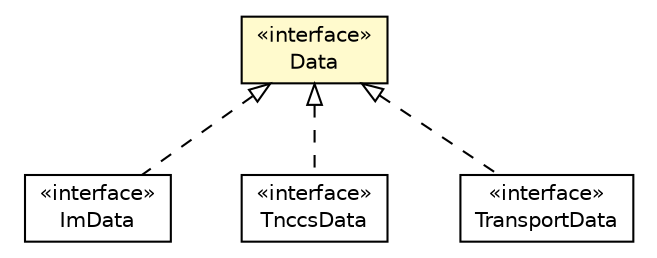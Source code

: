 #!/usr/local/bin/dot
#
# Class diagram 
# Generated by UMLGraph version R5_6 (http://www.umlgraph.org/)
#

digraph G {
	edge [fontname="Helvetica",fontsize=10,labelfontname="Helvetica",labelfontsize=10];
	node [fontname="Helvetica",fontsize=10,shape=plaintext];
	nodesep=0.25;
	ranksep=0.5;
	// de.hsbremen.tc.tnc.message.m.ImData
	c26880 [label=<<table title="de.hsbremen.tc.tnc.message.m.ImData" border="0" cellborder="1" cellspacing="0" cellpadding="2" port="p" href="./m/ImData.html">
		<tr><td><table border="0" cellspacing="0" cellpadding="1">
<tr><td align="center" balign="center"> &#171;interface&#187; </td></tr>
<tr><td align="center" balign="center"> ImData </td></tr>
		</table></td></tr>
		</table>>, URL="./m/ImData.html", fontname="Helvetica", fontcolor="black", fontsize=10.0];
	// de.hsbremen.tc.tnc.message.tnccs.TnccsData
	c26893 [label=<<table title="de.hsbremen.tc.tnc.message.tnccs.TnccsData" border="0" cellborder="1" cellspacing="0" cellpadding="2" port="p" href="./tnccs/TnccsData.html">
		<tr><td><table border="0" cellspacing="0" cellpadding="1">
<tr><td align="center" balign="center"> &#171;interface&#187; </td></tr>
<tr><td align="center" balign="center"> TnccsData </td></tr>
		</table></td></tr>
		</table>>, URL="./tnccs/TnccsData.html", fontname="Helvetica", fontcolor="black", fontsize=10.0];
	// de.hsbremen.tc.tnc.message.Data
	c26897 [label=<<table title="de.hsbremen.tc.tnc.message.Data" border="0" cellborder="1" cellspacing="0" cellpadding="2" port="p" bgcolor="lemonChiffon" href="./Data.html">
		<tr><td><table border="0" cellspacing="0" cellpadding="1">
<tr><td align="center" balign="center"> &#171;interface&#187; </td></tr>
<tr><td align="center" balign="center"> Data </td></tr>
		</table></td></tr>
		</table>>, URL="./Data.html", fontname="Helvetica", fontcolor="black", fontsize=10.0];
	// de.hsbremen.tc.tnc.message.t.TransportData
	c26913 [label=<<table title="de.hsbremen.tc.tnc.message.t.TransportData" border="0" cellborder="1" cellspacing="0" cellpadding="2" port="p" href="./t/TransportData.html">
		<tr><td><table border="0" cellspacing="0" cellpadding="1">
<tr><td align="center" balign="center"> &#171;interface&#187; </td></tr>
<tr><td align="center" balign="center"> TransportData </td></tr>
		</table></td></tr>
		</table>>, URL="./t/TransportData.html", fontname="Helvetica", fontcolor="black", fontsize=10.0];
	//de.hsbremen.tc.tnc.message.m.ImData implements de.hsbremen.tc.tnc.message.Data
	c26897:p -> c26880:p [dir=back,arrowtail=empty,style=dashed];
	//de.hsbremen.tc.tnc.message.tnccs.TnccsData implements de.hsbremen.tc.tnc.message.Data
	c26897:p -> c26893:p [dir=back,arrowtail=empty,style=dashed];
	//de.hsbremen.tc.tnc.message.t.TransportData implements de.hsbremen.tc.tnc.message.Data
	c26897:p -> c26913:p [dir=back,arrowtail=empty,style=dashed];
}

